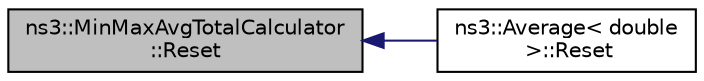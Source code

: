 digraph "ns3::MinMaxAvgTotalCalculator::Reset"
{
  edge [fontname="Helvetica",fontsize="10",labelfontname="Helvetica",labelfontsize="10"];
  node [fontname="Helvetica",fontsize="10",shape=record];
  rankdir="LR";
  Node1 [label="ns3::MinMaxAvgTotalCalculator\l::Reset",height=0.2,width=0.4,color="black", fillcolor="grey75", style="filled", fontcolor="black"];
  Node1 -> Node2 [dir="back",color="midnightblue",fontsize="10",style="solid"];
  Node2 [label="ns3::Average\< double\l \>::Reset",height=0.2,width=0.4,color="black", fillcolor="white", style="filled",URL="$d4/d51/classns3_1_1Average.html#a5e5e855348e124795df3d66d2b62d7d5",tooltip="Reset statistics. "];
}
